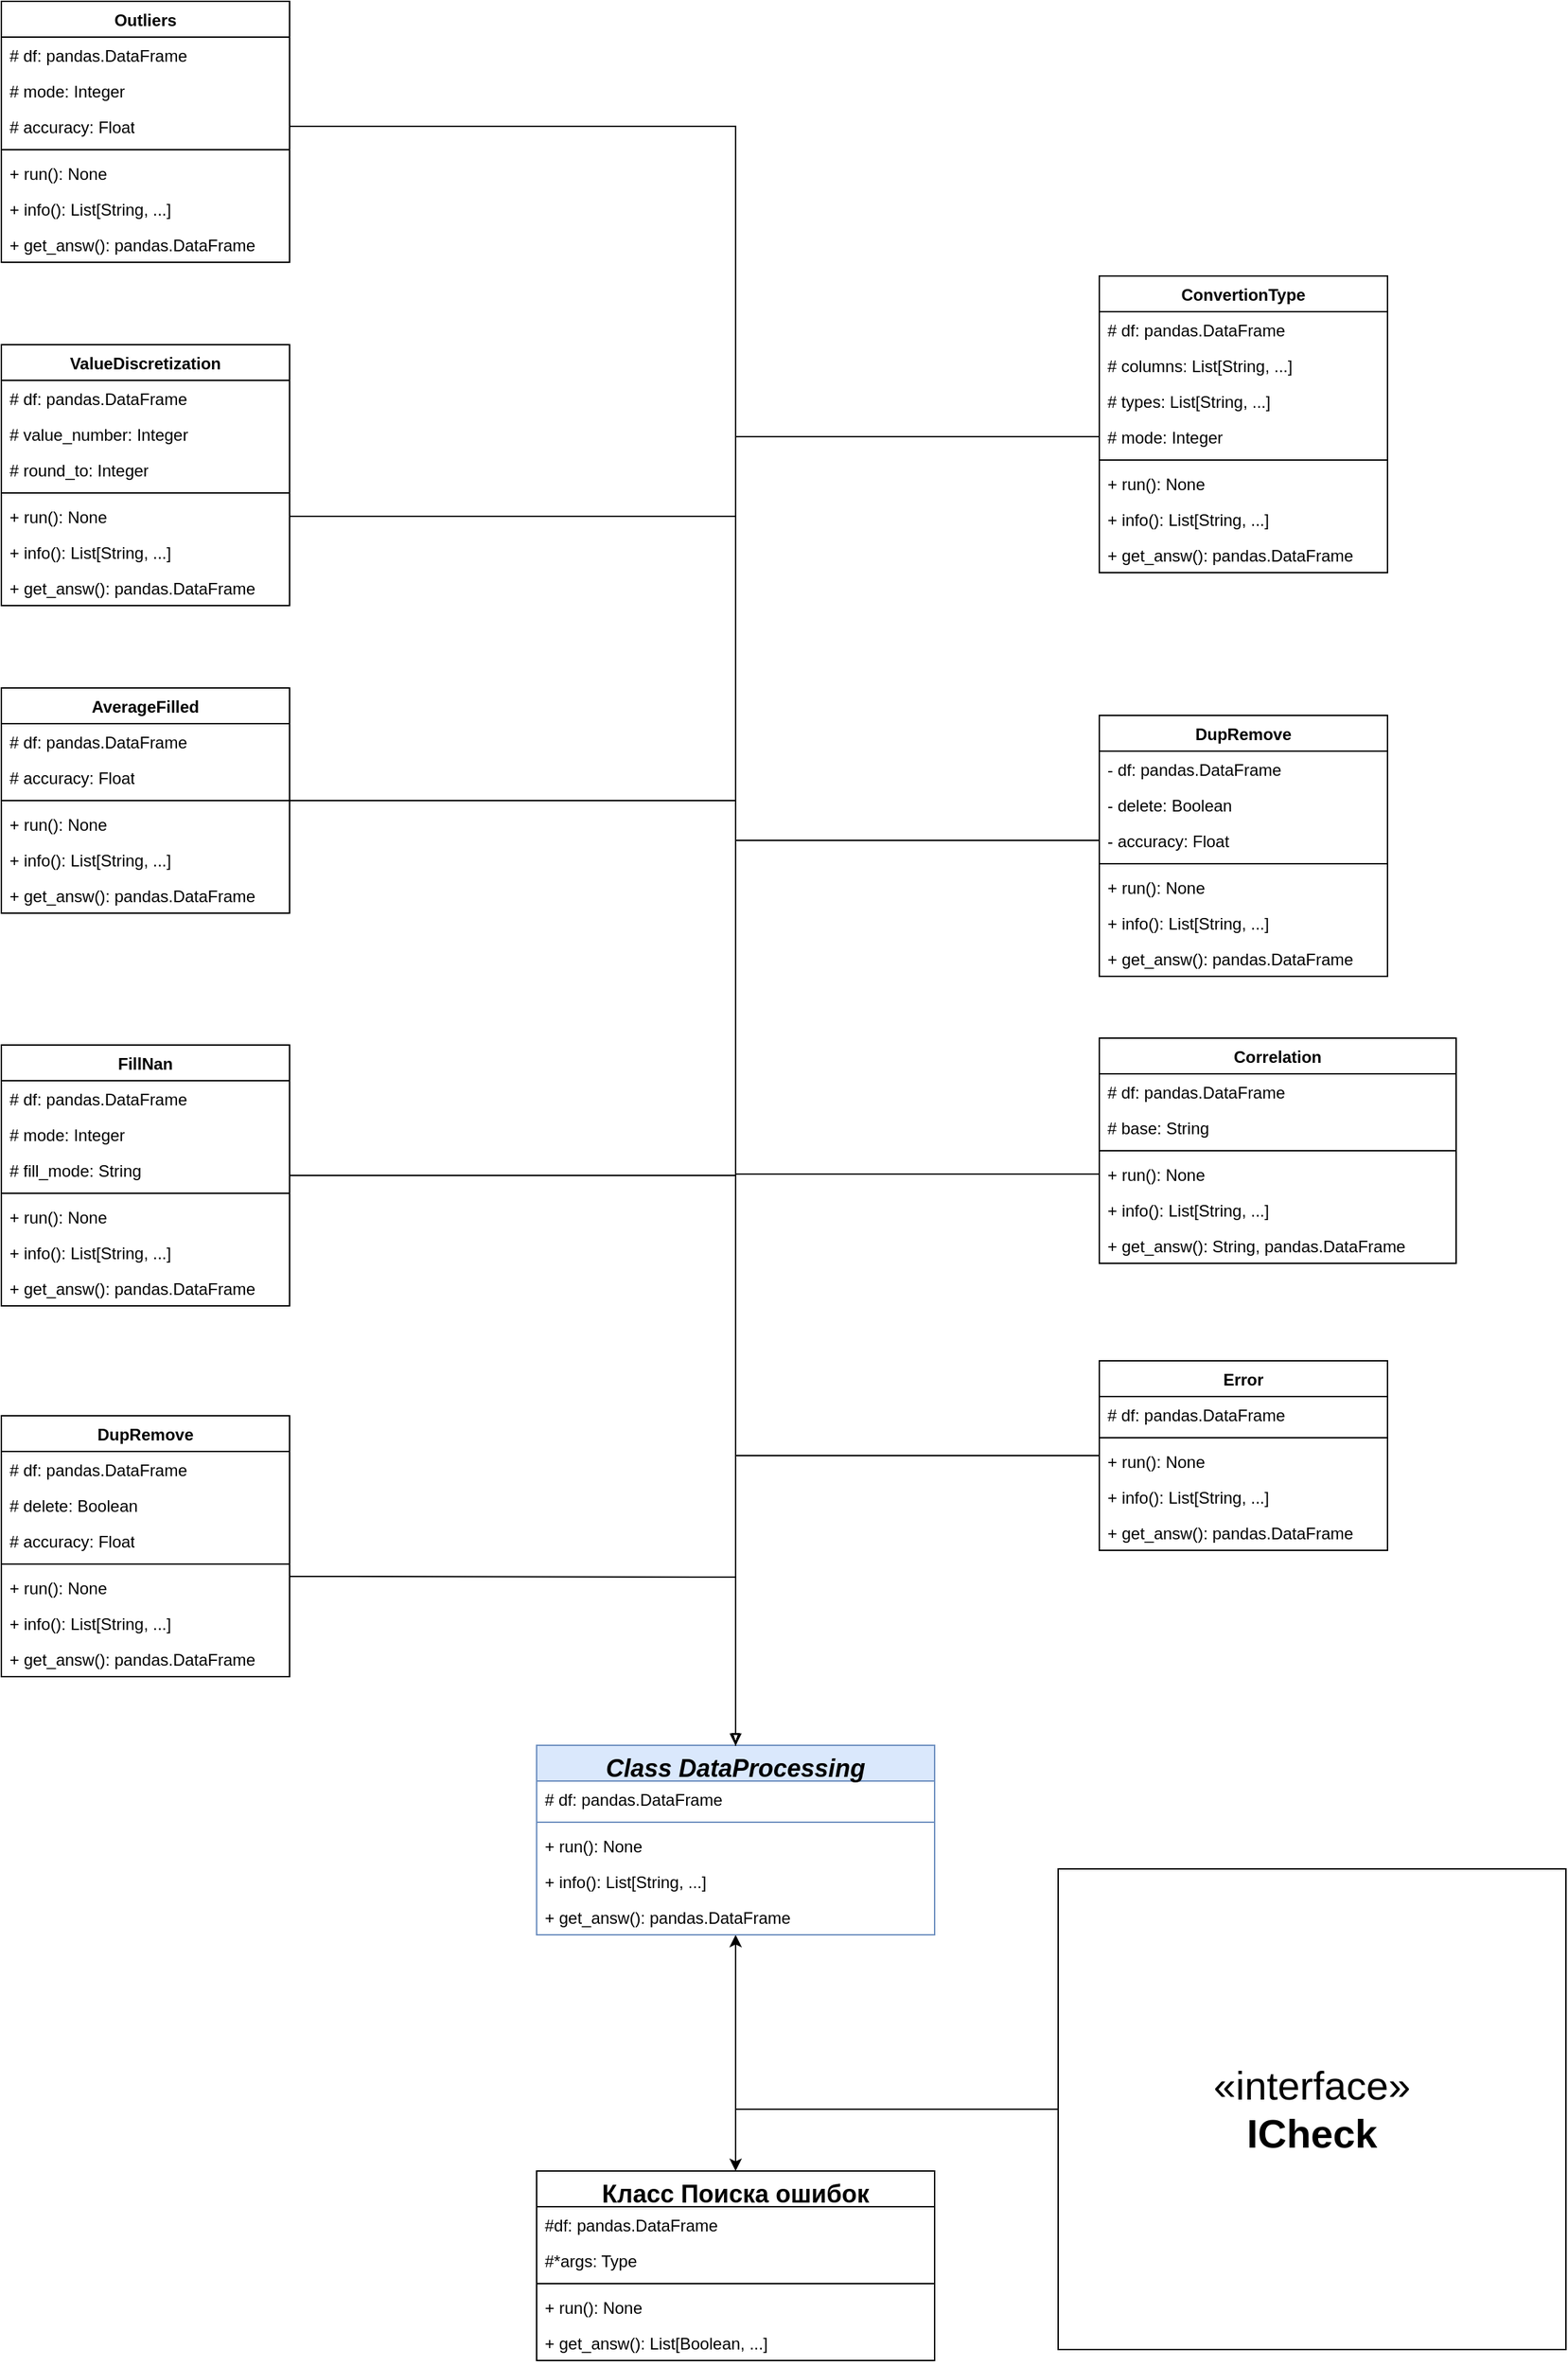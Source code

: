 <mxfile version="26.1.3">
  <diagram id="C5RBs43oDa-KdzZeNtuy" name="Page-1">
    <mxGraphModel dx="1695" dy="1680" grid="1" gridSize="10" guides="1" tooltips="1" connect="1" arrows="1" fold="1" page="1" pageScale="1" pageWidth="827" pageHeight="1169" math="0" shadow="0">
      <root>
        <mxCell id="WIyWlLk6GJQsqaUBKTNV-0" />
        <mxCell id="WIyWlLk6GJQsqaUBKTNV-1" parent="WIyWlLk6GJQsqaUBKTNV-0" />
        <mxCell id="sICXZgESpe1_tOwOnkXz-121" style="edgeStyle=orthogonalEdgeStyle;rounded=0;orthogonalLoop=1;jettySize=auto;html=1;exitX=0;exitY=0.5;exitDx=0;exitDy=0;entryX=0.5;entryY=0;entryDx=0;entryDy=0;" parent="WIyWlLk6GJQsqaUBKTNV-1" source="sICXZgESpe1_tOwOnkXz-19" target="sICXZgESpe1_tOwOnkXz-28" edge="1">
          <mxGeometry relative="1" as="geometry" />
        </mxCell>
        <mxCell id="sICXZgESpe1_tOwOnkXz-122" style="edgeStyle=orthogonalEdgeStyle;rounded=0;orthogonalLoop=1;jettySize=auto;html=1;exitX=0;exitY=0.5;exitDx=0;exitDy=0;entryX=0.5;entryY=1;entryDx=0;entryDy=0;" parent="WIyWlLk6GJQsqaUBKTNV-1" source="sICXZgESpe1_tOwOnkXz-19" target="sICXZgESpe1_tOwOnkXz-20" edge="1">
          <mxGeometry relative="1" as="geometry" />
        </mxCell>
        <mxCell id="sICXZgESpe1_tOwOnkXz-19" value="&lt;font style=&quot;font-size: 29px;&quot;&gt;«interface»&lt;br&gt;&lt;b style=&quot;&quot;&gt;ICheck&lt;/b&gt;&lt;/font&gt;" style="html=1;whiteSpace=wrap;" parent="WIyWlLk6GJQsqaUBKTNV-1" vertex="1">
          <mxGeometry x="470" y="220" width="370" height="350" as="geometry" />
        </mxCell>
        <mxCell id="sICXZgESpe1_tOwOnkXz-20" value="&lt;font style=&quot;font-size: 18px;&quot;&gt;&lt;i&gt;Class DataProcessing&lt;/i&gt;&lt;/font&gt;" style="swimlane;fontStyle=1;align=center;verticalAlign=top;childLayout=stackLayout;horizontal=1;startSize=26;horizontalStack=0;resizeParent=1;resizeParentMax=0;resizeLast=0;collapsible=1;marginBottom=0;whiteSpace=wrap;html=1;fillColor=#dae8fc;strokeColor=#6c8ebf;" parent="WIyWlLk6GJQsqaUBKTNV-1" vertex="1">
          <mxGeometry x="90" y="130" width="290" height="138" as="geometry" />
        </mxCell>
        <mxCell id="sICXZgESpe1_tOwOnkXz-27" value="# df: pandas.DataFrame&lt;div&gt;&lt;br&gt;&lt;/div&gt;" style="text;strokeColor=none;fillColor=none;align=left;verticalAlign=top;spacingLeft=4;spacingRight=4;overflow=hidden;rotatable=0;points=[[0,0.5],[1,0.5]];portConstraint=eastwest;whiteSpace=wrap;html=1;" parent="sICXZgESpe1_tOwOnkXz-20" vertex="1">
          <mxGeometry y="26" width="290" height="26" as="geometry" />
        </mxCell>
        <mxCell id="sICXZgESpe1_tOwOnkXz-22" value="" style="line;strokeWidth=1;fillColor=none;align=left;verticalAlign=middle;spacingTop=-1;spacingLeft=3;spacingRight=3;rotatable=0;labelPosition=right;points=[];portConstraint=eastwest;strokeColor=inherit;" parent="sICXZgESpe1_tOwOnkXz-20" vertex="1">
          <mxGeometry y="52" width="290" height="8" as="geometry" />
        </mxCell>
        <mxCell id="sICXZgESpe1_tOwOnkXz-33" value="+ run(): None" style="text;strokeColor=none;fillColor=none;align=left;verticalAlign=top;spacingLeft=4;spacingRight=4;overflow=hidden;rotatable=0;points=[[0,0.5],[1,0.5]];portConstraint=eastwest;whiteSpace=wrap;html=1;" parent="sICXZgESpe1_tOwOnkXz-20" vertex="1">
          <mxGeometry y="60" width="290" height="26" as="geometry" />
        </mxCell>
        <mxCell id="sICXZgESpe1_tOwOnkXz-42" value="+ info(): List[String, ...]" style="text;strokeColor=none;fillColor=none;align=left;verticalAlign=top;spacingLeft=4;spacingRight=4;overflow=hidden;rotatable=0;points=[[0,0.5],[1,0.5]];portConstraint=eastwest;whiteSpace=wrap;html=1;" parent="sICXZgESpe1_tOwOnkXz-20" vertex="1">
          <mxGeometry y="86" width="290" height="26" as="geometry" />
        </mxCell>
        <mxCell id="sICXZgESpe1_tOwOnkXz-23" value="+ get_answ(): pandas.DataFrame" style="text;strokeColor=none;fillColor=none;align=left;verticalAlign=top;spacingLeft=4;spacingRight=4;overflow=hidden;rotatable=0;points=[[0,0.5],[1,0.5]];portConstraint=eastwest;whiteSpace=wrap;html=1;" parent="sICXZgESpe1_tOwOnkXz-20" vertex="1">
          <mxGeometry y="112" width="290" height="26" as="geometry" />
        </mxCell>
        <mxCell id="sICXZgESpe1_tOwOnkXz-28" value="&lt;font style=&quot;font-size: 18px;&quot;&gt;Класс Поиска ошибок&lt;/font&gt;" style="swimlane;fontStyle=1;align=center;verticalAlign=top;childLayout=stackLayout;horizontal=1;startSize=26;horizontalStack=0;resizeParent=1;resizeParentMax=0;resizeLast=0;collapsible=1;marginBottom=0;whiteSpace=wrap;html=1;" parent="WIyWlLk6GJQsqaUBKTNV-1" vertex="1">
          <mxGeometry x="90" y="440" width="290" height="138" as="geometry" />
        </mxCell>
        <mxCell id="sICXZgESpe1_tOwOnkXz-29" value="#df: pandas.DataFrame&lt;div&gt;&lt;br&gt;&lt;/div&gt;" style="text;strokeColor=none;fillColor=none;align=left;verticalAlign=top;spacingLeft=4;spacingRight=4;overflow=hidden;rotatable=0;points=[[0,0.5],[1,0.5]];portConstraint=eastwest;whiteSpace=wrap;html=1;" parent="sICXZgESpe1_tOwOnkXz-28" vertex="1">
          <mxGeometry y="26" width="290" height="26" as="geometry" />
        </mxCell>
        <mxCell id="sICXZgESpe1_tOwOnkXz-30" value="#*args: Type" style="text;strokeColor=none;fillColor=none;align=left;verticalAlign=top;spacingLeft=4;spacingRight=4;overflow=hidden;rotatable=0;points=[[0,0.5],[1,0.5]];portConstraint=eastwest;whiteSpace=wrap;html=1;" parent="sICXZgESpe1_tOwOnkXz-28" vertex="1">
          <mxGeometry y="52" width="290" height="26" as="geometry" />
        </mxCell>
        <mxCell id="sICXZgESpe1_tOwOnkXz-31" value="" style="line;strokeWidth=1;fillColor=none;align=left;verticalAlign=middle;spacingTop=-1;spacingLeft=3;spacingRight=3;rotatable=0;labelPosition=right;points=[];portConstraint=eastwest;strokeColor=inherit;" parent="sICXZgESpe1_tOwOnkXz-28" vertex="1">
          <mxGeometry y="78" width="290" height="8" as="geometry" />
        </mxCell>
        <mxCell id="sICXZgESpe1_tOwOnkXz-34" value="+ run(): None" style="text;strokeColor=none;fillColor=none;align=left;verticalAlign=top;spacingLeft=4;spacingRight=4;overflow=hidden;rotatable=0;points=[[0,0.5],[1,0.5]];portConstraint=eastwest;whiteSpace=wrap;html=1;" parent="sICXZgESpe1_tOwOnkXz-28" vertex="1">
          <mxGeometry y="86" width="290" height="26" as="geometry" />
        </mxCell>
        <mxCell id="sICXZgESpe1_tOwOnkXz-32" value="+ get_answ(): List[Boolean, ...]" style="text;strokeColor=none;fillColor=none;align=left;verticalAlign=top;spacingLeft=4;spacingRight=4;overflow=hidden;rotatable=0;points=[[0,0.5],[1,0.5]];portConstraint=eastwest;whiteSpace=wrap;html=1;" parent="sICXZgESpe1_tOwOnkXz-28" vertex="1">
          <mxGeometry y="112" width="290" height="26" as="geometry" />
        </mxCell>
        <mxCell id="p4HPK6wllM3yEvCrw9ke-1" style="edgeStyle=orthogonalEdgeStyle;rounded=0;orthogonalLoop=1;jettySize=auto;html=1;entryX=0.5;entryY=0;entryDx=0;entryDy=0;endArrow=blockThin;endFill=0;" edge="1" parent="WIyWlLk6GJQsqaUBKTNV-1" source="sICXZgESpe1_tOwOnkXz-36" target="sICXZgESpe1_tOwOnkXz-20">
          <mxGeometry relative="1" as="geometry" />
        </mxCell>
        <mxCell id="sICXZgESpe1_tOwOnkXz-36" value="AverageFilled" style="swimlane;fontStyle=1;align=center;verticalAlign=top;childLayout=stackLayout;horizontal=1;startSize=26;horizontalStack=0;resizeParent=1;resizeParentMax=0;resizeLast=0;collapsible=1;marginBottom=0;whiteSpace=wrap;html=1;" parent="WIyWlLk6GJQsqaUBKTNV-1" vertex="1">
          <mxGeometry x="-300" y="-640" width="210" height="164" as="geometry" />
        </mxCell>
        <mxCell id="sICXZgESpe1_tOwOnkXz-37" value="# df: pandas.DataFrame" style="text;strokeColor=none;fillColor=none;align=left;verticalAlign=top;spacingLeft=4;spacingRight=4;overflow=hidden;rotatable=0;points=[[0,0.5],[1,0.5]];portConstraint=eastwest;whiteSpace=wrap;html=1;" parent="sICXZgESpe1_tOwOnkXz-36" vertex="1">
          <mxGeometry y="26" width="210" height="26" as="geometry" />
        </mxCell>
        <mxCell id="sICXZgESpe1_tOwOnkXz-44" value="# accuracy: Float" style="text;strokeColor=none;fillColor=none;align=left;verticalAlign=top;spacingLeft=4;spacingRight=4;overflow=hidden;rotatable=0;points=[[0,0.5],[1,0.5]];portConstraint=eastwest;whiteSpace=wrap;html=1;" parent="sICXZgESpe1_tOwOnkXz-36" vertex="1">
          <mxGeometry y="52" width="210" height="26" as="geometry" />
        </mxCell>
        <mxCell id="sICXZgESpe1_tOwOnkXz-38" value="" style="line;strokeWidth=1;fillColor=none;align=left;verticalAlign=middle;spacingTop=-1;spacingLeft=3;spacingRight=3;rotatable=0;labelPosition=right;points=[];portConstraint=eastwest;strokeColor=inherit;" parent="sICXZgESpe1_tOwOnkXz-36" vertex="1">
          <mxGeometry y="78" width="210" height="8" as="geometry" />
        </mxCell>
        <mxCell id="sICXZgESpe1_tOwOnkXz-45" value="+ run(): None" style="text;strokeColor=none;fillColor=none;align=left;verticalAlign=top;spacingLeft=4;spacingRight=4;overflow=hidden;rotatable=0;points=[[0,0.5],[1,0.5]];portConstraint=eastwest;whiteSpace=wrap;html=1;" parent="sICXZgESpe1_tOwOnkXz-36" vertex="1">
          <mxGeometry y="86" width="210" height="26" as="geometry" />
        </mxCell>
        <mxCell id="sICXZgESpe1_tOwOnkXz-39" value="+ info(): List[String, ...]" style="text;strokeColor=none;fillColor=none;align=left;verticalAlign=top;spacingLeft=4;spacingRight=4;overflow=hidden;rotatable=0;points=[[0,0.5],[1,0.5]];portConstraint=eastwest;whiteSpace=wrap;html=1;" parent="sICXZgESpe1_tOwOnkXz-36" vertex="1">
          <mxGeometry y="112" width="210" height="26" as="geometry" />
        </mxCell>
        <mxCell id="sICXZgESpe1_tOwOnkXz-46" value="+ get_answ(): pandas.DataFrame" style="text;strokeColor=none;fillColor=none;align=left;verticalAlign=top;spacingLeft=4;spacingRight=4;overflow=hidden;rotatable=0;points=[[0,0.5],[1,0.5]];portConstraint=eastwest;whiteSpace=wrap;html=1;" parent="sICXZgESpe1_tOwOnkXz-36" vertex="1">
          <mxGeometry y="138" width="210" height="26" as="geometry" />
        </mxCell>
        <mxCell id="sICXZgESpe1_tOwOnkXz-150" style="edgeStyle=orthogonalEdgeStyle;rounded=0;orthogonalLoop=1;jettySize=auto;html=1;entryX=0.5;entryY=0;entryDx=0;entryDy=0;endArrow=block;endFill=0;" parent="WIyWlLk6GJQsqaUBKTNV-1" source="sICXZgESpe1_tOwOnkXz-54" target="sICXZgESpe1_tOwOnkXz-20" edge="1">
          <mxGeometry relative="1" as="geometry" />
        </mxCell>
        <mxCell id="sICXZgESpe1_tOwOnkXz-54" value="FillNan" style="swimlane;fontStyle=1;align=center;verticalAlign=top;childLayout=stackLayout;horizontal=1;startSize=26;horizontalStack=0;resizeParent=1;resizeParentMax=0;resizeLast=0;collapsible=1;marginBottom=0;whiteSpace=wrap;html=1;" parent="WIyWlLk6GJQsqaUBKTNV-1" vertex="1">
          <mxGeometry x="-300" y="-380" width="210" height="190" as="geometry" />
        </mxCell>
        <mxCell id="sICXZgESpe1_tOwOnkXz-55" value="# df: pandas.DataFrame" style="text;strokeColor=none;fillColor=none;align=left;verticalAlign=top;spacingLeft=4;spacingRight=4;overflow=hidden;rotatable=0;points=[[0,0.5],[1,0.5]];portConstraint=eastwest;whiteSpace=wrap;html=1;" parent="sICXZgESpe1_tOwOnkXz-54" vertex="1">
          <mxGeometry y="26" width="210" height="26" as="geometry" />
        </mxCell>
        <mxCell id="sICXZgESpe1_tOwOnkXz-56" value="# mode: Integer" style="text;strokeColor=none;fillColor=none;align=left;verticalAlign=top;spacingLeft=4;spacingRight=4;overflow=hidden;rotatable=0;points=[[0,0.5],[1,0.5]];portConstraint=eastwest;whiteSpace=wrap;html=1;" parent="sICXZgESpe1_tOwOnkXz-54" vertex="1">
          <mxGeometry y="52" width="210" height="26" as="geometry" />
        </mxCell>
        <mxCell id="p4HPK6wllM3yEvCrw9ke-0" value="# fill_mode: String" style="text;strokeColor=none;fillColor=none;align=left;verticalAlign=top;spacingLeft=4;spacingRight=4;overflow=hidden;rotatable=0;points=[[0,0.5],[1,0.5]];portConstraint=eastwest;whiteSpace=wrap;html=1;" vertex="1" parent="sICXZgESpe1_tOwOnkXz-54">
          <mxGeometry y="78" width="210" height="26" as="geometry" />
        </mxCell>
        <mxCell id="sICXZgESpe1_tOwOnkXz-58" value="" style="line;strokeWidth=1;fillColor=none;align=left;verticalAlign=middle;spacingTop=-1;spacingLeft=3;spacingRight=3;rotatable=0;labelPosition=right;points=[];portConstraint=eastwest;strokeColor=inherit;" parent="sICXZgESpe1_tOwOnkXz-54" vertex="1">
          <mxGeometry y="104" width="210" height="8" as="geometry" />
        </mxCell>
        <mxCell id="sICXZgESpe1_tOwOnkXz-59" value="+ run(): None" style="text;strokeColor=none;fillColor=none;align=left;verticalAlign=top;spacingLeft=4;spacingRight=4;overflow=hidden;rotatable=0;points=[[0,0.5],[1,0.5]];portConstraint=eastwest;whiteSpace=wrap;html=1;" parent="sICXZgESpe1_tOwOnkXz-54" vertex="1">
          <mxGeometry y="112" width="210" height="26" as="geometry" />
        </mxCell>
        <mxCell id="sICXZgESpe1_tOwOnkXz-60" value="+ info(): List[String, ...]" style="text;strokeColor=none;fillColor=none;align=left;verticalAlign=top;spacingLeft=4;spacingRight=4;overflow=hidden;rotatable=0;points=[[0,0.5],[1,0.5]];portConstraint=eastwest;whiteSpace=wrap;html=1;" parent="sICXZgESpe1_tOwOnkXz-54" vertex="1">
          <mxGeometry y="138" width="210" height="26" as="geometry" />
        </mxCell>
        <mxCell id="sICXZgESpe1_tOwOnkXz-61" value="+ get_answ(): pandas.DataFrame" style="text;strokeColor=none;fillColor=none;align=left;verticalAlign=top;spacingLeft=4;spacingRight=4;overflow=hidden;rotatable=0;points=[[0,0.5],[1,0.5]];portConstraint=eastwest;whiteSpace=wrap;html=1;" parent="sICXZgESpe1_tOwOnkXz-54" vertex="1">
          <mxGeometry y="164" width="210" height="26" as="geometry" />
        </mxCell>
        <mxCell id="sICXZgESpe1_tOwOnkXz-62" value="DupRemove" style="swimlane;fontStyle=1;align=center;verticalAlign=top;childLayout=stackLayout;horizontal=1;startSize=26;horizontalStack=0;resizeParent=1;resizeParentMax=0;resizeLast=0;collapsible=1;marginBottom=0;whiteSpace=wrap;html=1;" parent="WIyWlLk6GJQsqaUBKTNV-1" vertex="1">
          <mxGeometry x="-300" y="-110" width="210" height="190" as="geometry" />
        </mxCell>
        <mxCell id="sICXZgESpe1_tOwOnkXz-63" value="# df: pandas.DataFrame" style="text;strokeColor=none;fillColor=none;align=left;verticalAlign=top;spacingLeft=4;spacingRight=4;overflow=hidden;rotatable=0;points=[[0,0.5],[1,0.5]];portConstraint=eastwest;whiteSpace=wrap;html=1;" parent="sICXZgESpe1_tOwOnkXz-62" vertex="1">
          <mxGeometry y="26" width="210" height="26" as="geometry" />
        </mxCell>
        <mxCell id="sICXZgESpe1_tOwOnkXz-64" value="# delete: Boolean" style="text;strokeColor=none;fillColor=none;align=left;verticalAlign=top;spacingLeft=4;spacingRight=4;overflow=hidden;rotatable=0;points=[[0,0.5],[1,0.5]];portConstraint=eastwest;whiteSpace=wrap;html=1;" parent="sICXZgESpe1_tOwOnkXz-62" vertex="1">
          <mxGeometry y="52" width="210" height="26" as="geometry" />
        </mxCell>
        <mxCell id="sICXZgESpe1_tOwOnkXz-151" value="# accuracy: Float" style="text;strokeColor=none;fillColor=none;align=left;verticalAlign=top;spacingLeft=4;spacingRight=4;overflow=hidden;rotatable=0;points=[[0,0.5],[1,0.5]];portConstraint=eastwest;whiteSpace=wrap;html=1;" parent="sICXZgESpe1_tOwOnkXz-62" vertex="1">
          <mxGeometry y="78" width="210" height="26" as="geometry" />
        </mxCell>
        <mxCell id="sICXZgESpe1_tOwOnkXz-66" value="" style="line;strokeWidth=1;fillColor=none;align=left;verticalAlign=middle;spacingTop=-1;spacingLeft=3;spacingRight=3;rotatable=0;labelPosition=right;points=[];portConstraint=eastwest;strokeColor=inherit;" parent="sICXZgESpe1_tOwOnkXz-62" vertex="1">
          <mxGeometry y="104" width="210" height="8" as="geometry" />
        </mxCell>
        <mxCell id="sICXZgESpe1_tOwOnkXz-67" value="+ run(): None" style="text;strokeColor=none;fillColor=none;align=left;verticalAlign=top;spacingLeft=4;spacingRight=4;overflow=hidden;rotatable=0;points=[[0,0.5],[1,0.5]];portConstraint=eastwest;whiteSpace=wrap;html=1;" parent="sICXZgESpe1_tOwOnkXz-62" vertex="1">
          <mxGeometry y="112" width="210" height="26" as="geometry" />
        </mxCell>
        <mxCell id="sICXZgESpe1_tOwOnkXz-68" value="+ info(): List[String, ...]" style="text;strokeColor=none;fillColor=none;align=left;verticalAlign=top;spacingLeft=4;spacingRight=4;overflow=hidden;rotatable=0;points=[[0,0.5],[1,0.5]];portConstraint=eastwest;whiteSpace=wrap;html=1;" parent="sICXZgESpe1_tOwOnkXz-62" vertex="1">
          <mxGeometry y="138" width="210" height="26" as="geometry" />
        </mxCell>
        <mxCell id="sICXZgESpe1_tOwOnkXz-69" value="+ get_answ(): pandas.DataFrame" style="text;strokeColor=none;fillColor=none;align=left;verticalAlign=top;spacingLeft=4;spacingRight=4;overflow=hidden;rotatable=0;points=[[0,0.5],[1,0.5]];portConstraint=eastwest;whiteSpace=wrap;html=1;" parent="sICXZgESpe1_tOwOnkXz-62" vertex="1">
          <mxGeometry y="164" width="210" height="26" as="geometry" />
        </mxCell>
        <mxCell id="sICXZgESpe1_tOwOnkXz-72" value="DupRemove" style="swimlane;fontStyle=1;align=center;verticalAlign=top;childLayout=stackLayout;horizontal=1;startSize=26;horizontalStack=0;resizeParent=1;resizeParentMax=0;resizeLast=0;collapsible=1;marginBottom=0;whiteSpace=wrap;html=1;" parent="WIyWlLk6GJQsqaUBKTNV-1" vertex="1">
          <mxGeometry x="500" y="-620" width="210" height="190" as="geometry" />
        </mxCell>
        <mxCell id="sICXZgESpe1_tOwOnkXz-73" value="- df: pandas.DataFrame" style="text;strokeColor=none;fillColor=none;align=left;verticalAlign=top;spacingLeft=4;spacingRight=4;overflow=hidden;rotatable=0;points=[[0,0.5],[1,0.5]];portConstraint=eastwest;whiteSpace=wrap;html=1;" parent="sICXZgESpe1_tOwOnkXz-72" vertex="1">
          <mxGeometry y="26" width="210" height="26" as="geometry" />
        </mxCell>
        <mxCell id="sICXZgESpe1_tOwOnkXz-74" value="- delete: Boolean" style="text;strokeColor=none;fillColor=none;align=left;verticalAlign=top;spacingLeft=4;spacingRight=4;overflow=hidden;rotatable=0;points=[[0,0.5],[1,0.5]];portConstraint=eastwest;whiteSpace=wrap;html=1;" parent="sICXZgESpe1_tOwOnkXz-72" vertex="1">
          <mxGeometry y="52" width="210" height="26" as="geometry" />
        </mxCell>
        <mxCell id="sICXZgESpe1_tOwOnkXz-75" value="- accuracy: Float" style="text;strokeColor=none;fillColor=none;align=left;verticalAlign=top;spacingLeft=4;spacingRight=4;overflow=hidden;rotatable=0;points=[[0,0.5],[1,0.5]];portConstraint=eastwest;whiteSpace=wrap;html=1;" parent="sICXZgESpe1_tOwOnkXz-72" vertex="1">
          <mxGeometry y="78" width="210" height="26" as="geometry" />
        </mxCell>
        <mxCell id="sICXZgESpe1_tOwOnkXz-76" value="" style="line;strokeWidth=1;fillColor=none;align=left;verticalAlign=middle;spacingTop=-1;spacingLeft=3;spacingRight=3;rotatable=0;labelPosition=right;points=[];portConstraint=eastwest;strokeColor=inherit;" parent="sICXZgESpe1_tOwOnkXz-72" vertex="1">
          <mxGeometry y="104" width="210" height="8" as="geometry" />
        </mxCell>
        <mxCell id="sICXZgESpe1_tOwOnkXz-77" value="+ run(): None" style="text;strokeColor=none;fillColor=none;align=left;verticalAlign=top;spacingLeft=4;spacingRight=4;overflow=hidden;rotatable=0;points=[[0,0.5],[1,0.5]];portConstraint=eastwest;whiteSpace=wrap;html=1;" parent="sICXZgESpe1_tOwOnkXz-72" vertex="1">
          <mxGeometry y="112" width="210" height="26" as="geometry" />
        </mxCell>
        <mxCell id="sICXZgESpe1_tOwOnkXz-78" value="+ info(): List[String, ...]" style="text;strokeColor=none;fillColor=none;align=left;verticalAlign=top;spacingLeft=4;spacingRight=4;overflow=hidden;rotatable=0;points=[[0,0.5],[1,0.5]];portConstraint=eastwest;whiteSpace=wrap;html=1;" parent="sICXZgESpe1_tOwOnkXz-72" vertex="1">
          <mxGeometry y="138" width="210" height="26" as="geometry" />
        </mxCell>
        <mxCell id="sICXZgESpe1_tOwOnkXz-79" value="+ get_answ(): pandas.DataFrame" style="text;strokeColor=none;fillColor=none;align=left;verticalAlign=top;spacingLeft=4;spacingRight=4;overflow=hidden;rotatable=0;points=[[0,0.5],[1,0.5]];portConstraint=eastwest;whiteSpace=wrap;html=1;" parent="sICXZgESpe1_tOwOnkXz-72" vertex="1">
          <mxGeometry y="164" width="210" height="26" as="geometry" />
        </mxCell>
        <mxCell id="sICXZgESpe1_tOwOnkXz-80" value="Correlation" style="swimlane;fontStyle=1;align=center;verticalAlign=top;childLayout=stackLayout;horizontal=1;startSize=26;horizontalStack=0;resizeParent=1;resizeParentMax=0;resizeLast=0;collapsible=1;marginBottom=0;whiteSpace=wrap;html=1;" parent="WIyWlLk6GJQsqaUBKTNV-1" vertex="1">
          <mxGeometry x="500" y="-385" width="260" height="164" as="geometry" />
        </mxCell>
        <mxCell id="sICXZgESpe1_tOwOnkXz-81" value="# df: pandas.DataFrame" style="text;strokeColor=none;fillColor=none;align=left;verticalAlign=top;spacingLeft=4;spacingRight=4;overflow=hidden;rotatable=0;points=[[0,0.5],[1,0.5]];portConstraint=eastwest;whiteSpace=wrap;html=1;" parent="sICXZgESpe1_tOwOnkXz-80" vertex="1">
          <mxGeometry y="26" width="260" height="26" as="geometry" />
        </mxCell>
        <mxCell id="sICXZgESpe1_tOwOnkXz-82" value="# base: String" style="text;strokeColor=none;fillColor=none;align=left;verticalAlign=top;spacingLeft=4;spacingRight=4;overflow=hidden;rotatable=0;points=[[0,0.5],[1,0.5]];portConstraint=eastwest;whiteSpace=wrap;html=1;" parent="sICXZgESpe1_tOwOnkXz-80" vertex="1">
          <mxGeometry y="52" width="260" height="26" as="geometry" />
        </mxCell>
        <mxCell id="sICXZgESpe1_tOwOnkXz-84" value="" style="line;strokeWidth=1;fillColor=none;align=left;verticalAlign=middle;spacingTop=-1;spacingLeft=3;spacingRight=3;rotatable=0;labelPosition=right;points=[];portConstraint=eastwest;strokeColor=inherit;" parent="sICXZgESpe1_tOwOnkXz-80" vertex="1">
          <mxGeometry y="78" width="260" height="8" as="geometry" />
        </mxCell>
        <mxCell id="sICXZgESpe1_tOwOnkXz-85" value="+ run(): None" style="text;strokeColor=none;fillColor=none;align=left;verticalAlign=top;spacingLeft=4;spacingRight=4;overflow=hidden;rotatable=0;points=[[0,0.5],[1,0.5]];portConstraint=eastwest;whiteSpace=wrap;html=1;" parent="sICXZgESpe1_tOwOnkXz-80" vertex="1">
          <mxGeometry y="86" width="260" height="26" as="geometry" />
        </mxCell>
        <mxCell id="sICXZgESpe1_tOwOnkXz-86" value="+ info(): List[String, ...]" style="text;strokeColor=none;fillColor=none;align=left;verticalAlign=top;spacingLeft=4;spacingRight=4;overflow=hidden;rotatable=0;points=[[0,0.5],[1,0.5]];portConstraint=eastwest;whiteSpace=wrap;html=1;" parent="sICXZgESpe1_tOwOnkXz-80" vertex="1">
          <mxGeometry y="112" width="260" height="26" as="geometry" />
        </mxCell>
        <mxCell id="sICXZgESpe1_tOwOnkXz-87" value="+ get_answ(): String, pandas.DataFrame" style="text;strokeColor=none;fillColor=none;align=left;verticalAlign=top;spacingLeft=4;spacingRight=4;overflow=hidden;rotatable=0;points=[[0,0.5],[1,0.5]];portConstraint=eastwest;whiteSpace=wrap;html=1;" parent="sICXZgESpe1_tOwOnkXz-80" vertex="1">
          <mxGeometry y="138" width="260" height="26" as="geometry" />
        </mxCell>
        <mxCell id="p4HPK6wllM3yEvCrw9ke-6" style="edgeStyle=orthogonalEdgeStyle;rounded=0;orthogonalLoop=1;jettySize=auto;html=1;exitX=0;exitY=0.5;exitDx=0;exitDy=0;endArrow=blockThin;endFill=0;" edge="1" parent="WIyWlLk6GJQsqaUBKTNV-1" source="sICXZgESpe1_tOwOnkXz-88" target="sICXZgESpe1_tOwOnkXz-20">
          <mxGeometry relative="1" as="geometry" />
        </mxCell>
        <mxCell id="sICXZgESpe1_tOwOnkXz-88" value="Error" style="swimlane;fontStyle=1;align=center;verticalAlign=top;childLayout=stackLayout;horizontal=1;startSize=26;horizontalStack=0;resizeParent=1;resizeParentMax=0;resizeLast=0;collapsible=1;marginBottom=0;whiteSpace=wrap;html=1;" parent="WIyWlLk6GJQsqaUBKTNV-1" vertex="1">
          <mxGeometry x="500" y="-150" width="210" height="138" as="geometry" />
        </mxCell>
        <mxCell id="sICXZgESpe1_tOwOnkXz-89" value="# df: pandas.DataFrame" style="text;strokeColor=none;fillColor=none;align=left;verticalAlign=top;spacingLeft=4;spacingRight=4;overflow=hidden;rotatable=0;points=[[0,0.5],[1,0.5]];portConstraint=eastwest;whiteSpace=wrap;html=1;" parent="sICXZgESpe1_tOwOnkXz-88" vertex="1">
          <mxGeometry y="26" width="210" height="26" as="geometry" />
        </mxCell>
        <mxCell id="sICXZgESpe1_tOwOnkXz-92" value="" style="line;strokeWidth=1;fillColor=none;align=left;verticalAlign=middle;spacingTop=-1;spacingLeft=3;spacingRight=3;rotatable=0;labelPosition=right;points=[];portConstraint=eastwest;strokeColor=inherit;" parent="sICXZgESpe1_tOwOnkXz-88" vertex="1">
          <mxGeometry y="52" width="210" height="8" as="geometry" />
        </mxCell>
        <mxCell id="sICXZgESpe1_tOwOnkXz-93" value="+ run(): None" style="text;strokeColor=none;fillColor=none;align=left;verticalAlign=top;spacingLeft=4;spacingRight=4;overflow=hidden;rotatable=0;points=[[0,0.5],[1,0.5]];portConstraint=eastwest;whiteSpace=wrap;html=1;" parent="sICXZgESpe1_tOwOnkXz-88" vertex="1">
          <mxGeometry y="60" width="210" height="26" as="geometry" />
        </mxCell>
        <mxCell id="sICXZgESpe1_tOwOnkXz-94" value="+ info(): List[String, ...]" style="text;strokeColor=none;fillColor=none;align=left;verticalAlign=top;spacingLeft=4;spacingRight=4;overflow=hidden;rotatable=0;points=[[0,0.5],[1,0.5]];portConstraint=eastwest;whiteSpace=wrap;html=1;" parent="sICXZgESpe1_tOwOnkXz-88" vertex="1">
          <mxGeometry y="86" width="210" height="26" as="geometry" />
        </mxCell>
        <mxCell id="p4HPK6wllM3yEvCrw9ke-4" value="+ get_answ(): pandas.DataFrame" style="text;strokeColor=none;fillColor=none;align=left;verticalAlign=top;spacingLeft=4;spacingRight=4;overflow=hidden;rotatable=0;points=[[0,0.5],[1,0.5]];portConstraint=eastwest;whiteSpace=wrap;html=1;" vertex="1" parent="sICXZgESpe1_tOwOnkXz-88">
          <mxGeometry y="112" width="210" height="26" as="geometry" />
        </mxCell>
        <mxCell id="sICXZgESpe1_tOwOnkXz-96" value="ValueDiscretization" style="swimlane;fontStyle=1;align=center;verticalAlign=top;childLayout=stackLayout;horizontal=1;startSize=26;horizontalStack=0;resizeParent=1;resizeParentMax=0;resizeLast=0;collapsible=1;marginBottom=0;whiteSpace=wrap;html=1;" parent="WIyWlLk6GJQsqaUBKTNV-1" vertex="1">
          <mxGeometry x="-300" y="-890" width="210" height="190" as="geometry" />
        </mxCell>
        <mxCell id="sICXZgESpe1_tOwOnkXz-97" value="# df: pandas.DataFrame" style="text;strokeColor=none;fillColor=none;align=left;verticalAlign=top;spacingLeft=4;spacingRight=4;overflow=hidden;rotatable=0;points=[[0,0.5],[1,0.5]];portConstraint=eastwest;whiteSpace=wrap;html=1;" parent="sICXZgESpe1_tOwOnkXz-96" vertex="1">
          <mxGeometry y="26" width="210" height="26" as="geometry" />
        </mxCell>
        <mxCell id="sICXZgESpe1_tOwOnkXz-98" value="# value_number: Integer" style="text;strokeColor=none;fillColor=none;align=left;verticalAlign=top;spacingLeft=4;spacingRight=4;overflow=hidden;rotatable=0;points=[[0,0.5],[1,0.5]];portConstraint=eastwest;whiteSpace=wrap;html=1;" parent="sICXZgESpe1_tOwOnkXz-96" vertex="1">
          <mxGeometry y="52" width="210" height="26" as="geometry" />
        </mxCell>
        <mxCell id="sICXZgESpe1_tOwOnkXz-99" value="# round_to: Integer" style="text;strokeColor=none;fillColor=none;align=left;verticalAlign=top;spacingLeft=4;spacingRight=4;overflow=hidden;rotatable=0;points=[[0,0.5],[1,0.5]];portConstraint=eastwest;whiteSpace=wrap;html=1;" parent="sICXZgESpe1_tOwOnkXz-96" vertex="1">
          <mxGeometry y="78" width="210" height="26" as="geometry" />
        </mxCell>
        <mxCell id="sICXZgESpe1_tOwOnkXz-100" value="" style="line;strokeWidth=1;fillColor=none;align=left;verticalAlign=middle;spacingTop=-1;spacingLeft=3;spacingRight=3;rotatable=0;labelPosition=right;points=[];portConstraint=eastwest;strokeColor=inherit;" parent="sICXZgESpe1_tOwOnkXz-96" vertex="1">
          <mxGeometry y="104" width="210" height="8" as="geometry" />
        </mxCell>
        <mxCell id="sICXZgESpe1_tOwOnkXz-101" value="+ run(): None" style="text;strokeColor=none;fillColor=none;align=left;verticalAlign=top;spacingLeft=4;spacingRight=4;overflow=hidden;rotatable=0;points=[[0,0.5],[1,0.5]];portConstraint=eastwest;whiteSpace=wrap;html=1;" parent="sICXZgESpe1_tOwOnkXz-96" vertex="1">
          <mxGeometry y="112" width="210" height="26" as="geometry" />
        </mxCell>
        <mxCell id="sICXZgESpe1_tOwOnkXz-102" value="+ info(): List[String, ...]" style="text;strokeColor=none;fillColor=none;align=left;verticalAlign=top;spacingLeft=4;spacingRight=4;overflow=hidden;rotatable=0;points=[[0,0.5],[1,0.5]];portConstraint=eastwest;whiteSpace=wrap;html=1;" parent="sICXZgESpe1_tOwOnkXz-96" vertex="1">
          <mxGeometry y="138" width="210" height="26" as="geometry" />
        </mxCell>
        <mxCell id="sICXZgESpe1_tOwOnkXz-103" value="+ get_answ(): pandas.DataFrame" style="text;strokeColor=none;fillColor=none;align=left;verticalAlign=top;spacingLeft=4;spacingRight=4;overflow=hidden;rotatable=0;points=[[0,0.5],[1,0.5]];portConstraint=eastwest;whiteSpace=wrap;html=1;" parent="sICXZgESpe1_tOwOnkXz-96" vertex="1">
          <mxGeometry y="164" width="210" height="26" as="geometry" />
        </mxCell>
        <mxCell id="sICXZgESpe1_tOwOnkXz-104" value="ConvertionType" style="swimlane;fontStyle=1;align=center;verticalAlign=top;childLayout=stackLayout;horizontal=1;startSize=26;horizontalStack=0;resizeParent=1;resizeParentMax=0;resizeLast=0;collapsible=1;marginBottom=0;whiteSpace=wrap;html=1;" parent="WIyWlLk6GJQsqaUBKTNV-1" vertex="1">
          <mxGeometry x="500" y="-940" width="210" height="216" as="geometry" />
        </mxCell>
        <mxCell id="sICXZgESpe1_tOwOnkXz-105" value="# df: pandas.DataFrame" style="text;strokeColor=none;fillColor=none;align=left;verticalAlign=top;spacingLeft=4;spacingRight=4;overflow=hidden;rotatable=0;points=[[0,0.5],[1,0.5]];portConstraint=eastwest;whiteSpace=wrap;html=1;" parent="sICXZgESpe1_tOwOnkXz-104" vertex="1">
          <mxGeometry y="26" width="210" height="26" as="geometry" />
        </mxCell>
        <mxCell id="p4HPK6wllM3yEvCrw9ke-9" value="# columns: List[String, ...]" style="text;strokeColor=none;fillColor=none;align=left;verticalAlign=top;spacingLeft=4;spacingRight=4;overflow=hidden;rotatable=0;points=[[0,0.5],[1,0.5]];portConstraint=eastwest;whiteSpace=wrap;html=1;" vertex="1" parent="sICXZgESpe1_tOwOnkXz-104">
          <mxGeometry y="52" width="210" height="26" as="geometry" />
        </mxCell>
        <mxCell id="p4HPK6wllM3yEvCrw9ke-10" value="# types: List[String, ...]" style="text;strokeColor=none;fillColor=none;align=left;verticalAlign=top;spacingLeft=4;spacingRight=4;overflow=hidden;rotatable=0;points=[[0,0.5],[1,0.5]];portConstraint=eastwest;whiteSpace=wrap;html=1;" vertex="1" parent="sICXZgESpe1_tOwOnkXz-104">
          <mxGeometry y="78" width="210" height="26" as="geometry" />
        </mxCell>
        <mxCell id="sICXZgESpe1_tOwOnkXz-106" value="# mode: Integer" style="text;strokeColor=none;fillColor=none;align=left;verticalAlign=top;spacingLeft=4;spacingRight=4;overflow=hidden;rotatable=0;points=[[0,0.5],[1,0.5]];portConstraint=eastwest;whiteSpace=wrap;html=1;" parent="sICXZgESpe1_tOwOnkXz-104" vertex="1">
          <mxGeometry y="104" width="210" height="26" as="geometry" />
        </mxCell>
        <mxCell id="sICXZgESpe1_tOwOnkXz-108" value="" style="line;strokeWidth=1;fillColor=none;align=left;verticalAlign=middle;spacingTop=-1;spacingLeft=3;spacingRight=3;rotatable=0;labelPosition=right;points=[];portConstraint=eastwest;strokeColor=inherit;" parent="sICXZgESpe1_tOwOnkXz-104" vertex="1">
          <mxGeometry y="130" width="210" height="8" as="geometry" />
        </mxCell>
        <mxCell id="sICXZgESpe1_tOwOnkXz-109" value="+ run(): None" style="text;strokeColor=none;fillColor=none;align=left;verticalAlign=top;spacingLeft=4;spacingRight=4;overflow=hidden;rotatable=0;points=[[0,0.5],[1,0.5]];portConstraint=eastwest;whiteSpace=wrap;html=1;" parent="sICXZgESpe1_tOwOnkXz-104" vertex="1">
          <mxGeometry y="138" width="210" height="26" as="geometry" />
        </mxCell>
        <mxCell id="sICXZgESpe1_tOwOnkXz-110" value="+ info(): List[String, ...]" style="text;strokeColor=none;fillColor=none;align=left;verticalAlign=top;spacingLeft=4;spacingRight=4;overflow=hidden;rotatable=0;points=[[0,0.5],[1,0.5]];portConstraint=eastwest;whiteSpace=wrap;html=1;" parent="sICXZgESpe1_tOwOnkXz-104" vertex="1">
          <mxGeometry y="164" width="210" height="26" as="geometry" />
        </mxCell>
        <mxCell id="sICXZgESpe1_tOwOnkXz-111" value="+ get_answ(): pandas.DataFrame" style="text;strokeColor=none;fillColor=none;align=left;verticalAlign=top;spacingLeft=4;spacingRight=4;overflow=hidden;rotatable=0;points=[[0,0.5],[1,0.5]];portConstraint=eastwest;whiteSpace=wrap;html=1;" parent="sICXZgESpe1_tOwOnkXz-104" vertex="1">
          <mxGeometry y="190" width="210" height="26" as="geometry" />
        </mxCell>
        <mxCell id="sICXZgESpe1_tOwOnkXz-112" value="Outliers" style="swimlane;fontStyle=1;align=center;verticalAlign=top;childLayout=stackLayout;horizontal=1;startSize=26;horizontalStack=0;resizeParent=1;resizeParentMax=0;resizeLast=0;collapsible=1;marginBottom=0;whiteSpace=wrap;html=1;" parent="WIyWlLk6GJQsqaUBKTNV-1" vertex="1">
          <mxGeometry x="-300" y="-1140" width="210" height="190" as="geometry" />
        </mxCell>
        <mxCell id="sICXZgESpe1_tOwOnkXz-113" value="# df: pandas.DataFrame" style="text;strokeColor=none;fillColor=none;align=left;verticalAlign=top;spacingLeft=4;spacingRight=4;overflow=hidden;rotatable=0;points=[[0,0.5],[1,0.5]];portConstraint=eastwest;whiteSpace=wrap;html=1;" parent="sICXZgESpe1_tOwOnkXz-112" vertex="1">
          <mxGeometry y="26" width="210" height="26" as="geometry" />
        </mxCell>
        <mxCell id="sICXZgESpe1_tOwOnkXz-114" value="# mode: Integer" style="text;strokeColor=none;fillColor=none;align=left;verticalAlign=top;spacingLeft=4;spacingRight=4;overflow=hidden;rotatable=0;points=[[0,0.5],[1,0.5]];portConstraint=eastwest;whiteSpace=wrap;html=1;" parent="sICXZgESpe1_tOwOnkXz-112" vertex="1">
          <mxGeometry y="52" width="210" height="26" as="geometry" />
        </mxCell>
        <mxCell id="sICXZgESpe1_tOwOnkXz-115" value="# accuracy: Float" style="text;strokeColor=none;fillColor=none;align=left;verticalAlign=top;spacingLeft=4;spacingRight=4;overflow=hidden;rotatable=0;points=[[0,0.5],[1,0.5]];portConstraint=eastwest;whiteSpace=wrap;html=1;" parent="sICXZgESpe1_tOwOnkXz-112" vertex="1">
          <mxGeometry y="78" width="210" height="26" as="geometry" />
        </mxCell>
        <mxCell id="sICXZgESpe1_tOwOnkXz-116" value="" style="line;strokeWidth=1;fillColor=none;align=left;verticalAlign=middle;spacingTop=-1;spacingLeft=3;spacingRight=3;rotatable=0;labelPosition=right;points=[];portConstraint=eastwest;strokeColor=inherit;" parent="sICXZgESpe1_tOwOnkXz-112" vertex="1">
          <mxGeometry y="104" width="210" height="8" as="geometry" />
        </mxCell>
        <mxCell id="sICXZgESpe1_tOwOnkXz-117" value="+ run(): None" style="text;strokeColor=none;fillColor=none;align=left;verticalAlign=top;spacingLeft=4;spacingRight=4;overflow=hidden;rotatable=0;points=[[0,0.5],[1,0.5]];portConstraint=eastwest;whiteSpace=wrap;html=1;" parent="sICXZgESpe1_tOwOnkXz-112" vertex="1">
          <mxGeometry y="112" width="210" height="26" as="geometry" />
        </mxCell>
        <mxCell id="sICXZgESpe1_tOwOnkXz-118" value="+ info(): List[String, ...]" style="text;strokeColor=none;fillColor=none;align=left;verticalAlign=top;spacingLeft=4;spacingRight=4;overflow=hidden;rotatable=0;points=[[0,0.5],[1,0.5]];portConstraint=eastwest;whiteSpace=wrap;html=1;" parent="sICXZgESpe1_tOwOnkXz-112" vertex="1">
          <mxGeometry y="138" width="210" height="26" as="geometry" />
        </mxCell>
        <mxCell id="sICXZgESpe1_tOwOnkXz-119" value="+ get_answ(): pandas.DataFrame" style="text;strokeColor=none;fillColor=none;align=left;verticalAlign=top;spacingLeft=4;spacingRight=4;overflow=hidden;rotatable=0;points=[[0,0.5],[1,0.5]];portConstraint=eastwest;whiteSpace=wrap;html=1;" parent="sICXZgESpe1_tOwOnkXz-112" vertex="1">
          <mxGeometry y="164" width="210" height="26" as="geometry" />
        </mxCell>
        <mxCell id="sICXZgESpe1_tOwOnkXz-149" style="edgeStyle=orthogonalEdgeStyle;rounded=0;orthogonalLoop=1;jettySize=auto;html=1;entryX=0.5;entryY=0;entryDx=0;entryDy=0;endArrow=blockThin;endFill=0;" parent="WIyWlLk6GJQsqaUBKTNV-1" target="sICXZgESpe1_tOwOnkXz-20" edge="1">
          <mxGeometry relative="1" as="geometry">
            <mxPoint x="-90" y="6.966" as="sourcePoint" />
          </mxGeometry>
        </mxCell>
        <mxCell id="p4HPK6wllM3yEvCrw9ke-3" style="edgeStyle=orthogonalEdgeStyle;rounded=0;orthogonalLoop=1;jettySize=auto;html=1;endArrow=blockThin;endFill=0;" edge="1" parent="WIyWlLk6GJQsqaUBKTNV-1" source="sICXZgESpe1_tOwOnkXz-101" target="sICXZgESpe1_tOwOnkXz-20">
          <mxGeometry relative="1" as="geometry" />
        </mxCell>
        <mxCell id="p4HPK6wllM3yEvCrw9ke-5" style="edgeStyle=orthogonalEdgeStyle;rounded=0;orthogonalLoop=1;jettySize=auto;html=1;entryX=0.5;entryY=0;entryDx=0;entryDy=0;endArrow=block;endFill=0;" edge="1" parent="WIyWlLk6GJQsqaUBKTNV-1" source="sICXZgESpe1_tOwOnkXz-115" target="sICXZgESpe1_tOwOnkXz-20">
          <mxGeometry relative="1" as="geometry" />
        </mxCell>
        <mxCell id="p4HPK6wllM3yEvCrw9ke-7" style="edgeStyle=orthogonalEdgeStyle;rounded=0;orthogonalLoop=1;jettySize=auto;html=1;entryX=0.5;entryY=0;entryDx=0;entryDy=0;endArrow=blockThin;endFill=0;" edge="1" parent="WIyWlLk6GJQsqaUBKTNV-1" source="sICXZgESpe1_tOwOnkXz-85" target="sICXZgESpe1_tOwOnkXz-20">
          <mxGeometry relative="1" as="geometry" />
        </mxCell>
        <mxCell id="p4HPK6wllM3yEvCrw9ke-8" style="edgeStyle=orthogonalEdgeStyle;rounded=0;orthogonalLoop=1;jettySize=auto;html=1;entryX=0.5;entryY=0;entryDx=0;entryDy=0;endArrow=blockThin;endFill=0;" edge="1" parent="WIyWlLk6GJQsqaUBKTNV-1" source="sICXZgESpe1_tOwOnkXz-75" target="sICXZgESpe1_tOwOnkXz-20">
          <mxGeometry relative="1" as="geometry" />
        </mxCell>
        <mxCell id="p4HPK6wllM3yEvCrw9ke-11" style="edgeStyle=orthogonalEdgeStyle;rounded=0;orthogonalLoop=1;jettySize=auto;html=1;endArrow=blockThin;endFill=0;" edge="1" parent="WIyWlLk6GJQsqaUBKTNV-1" source="sICXZgESpe1_tOwOnkXz-106" target="sICXZgESpe1_tOwOnkXz-20">
          <mxGeometry relative="1" as="geometry" />
        </mxCell>
      </root>
    </mxGraphModel>
  </diagram>
</mxfile>
